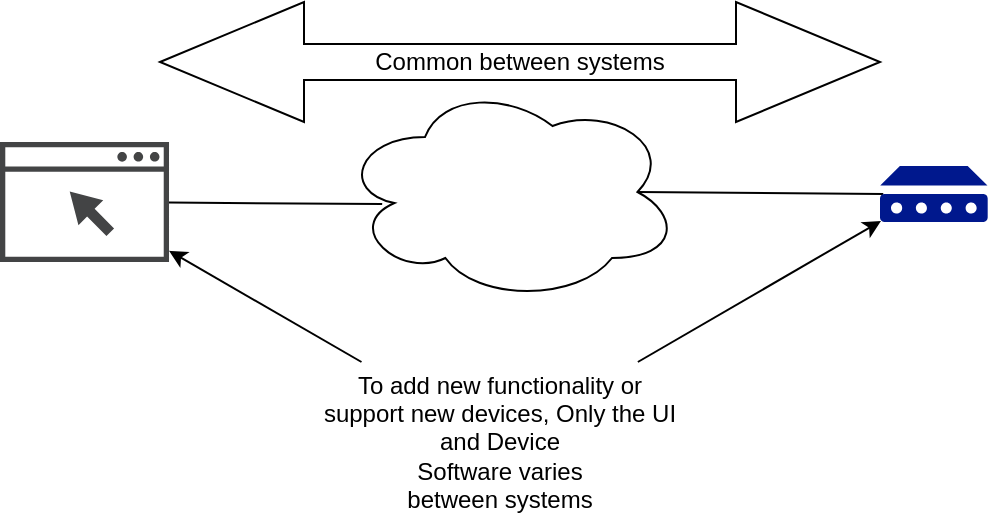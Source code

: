 <mxfile version="13.3.9" type="device"><diagram id="wvztk453wOrH8tOtsVLz" name="Page-1"><mxGraphModel dx="1102" dy="935" grid="1" gridSize="10" guides="1" tooltips="1" connect="1" arrows="1" fold="1" page="1" pageScale="1" pageWidth="850" pageHeight="1100" math="0" shadow="0"><root><mxCell id="0"/><mxCell id="1" parent="0"/><mxCell id="TVSBoyCBCi3Tx0UJPWMz-4" style="rounded=0;orthogonalLoop=1;jettySize=auto;html=1;endArrow=none;endFill=0;entryX=0.124;entryY=0.555;entryDx=0;entryDy=0;entryPerimeter=0;" edge="1" parent="1" source="TVSBoyCBCi3Tx0UJPWMz-1" target="TVSBoyCBCi3Tx0UJPWMz-2"><mxGeometry relative="1" as="geometry"/></mxCell><mxCell id="TVSBoyCBCi3Tx0UJPWMz-1" value="" style="pointerEvents=1;shadow=0;dashed=0;html=1;strokeColor=none;fillColor=#434445;aspect=fixed;labelPosition=center;verticalLabelPosition=bottom;verticalAlign=top;align=center;outlineConnect=0;shape=mxgraph.vvd.web_browser;" vertex="1" parent="1"><mxGeometry x="130" y="170" width="84.51" height="60" as="geometry"/></mxCell><mxCell id="TVSBoyCBCi3Tx0UJPWMz-2" value="" style="ellipse;shape=cloud;whiteSpace=wrap;html=1;" vertex="1" parent="1"><mxGeometry x="300" y="140" width="170" height="110" as="geometry"/></mxCell><mxCell id="TVSBoyCBCi3Tx0UJPWMz-5" style="edgeStyle=none;rounded=0;orthogonalLoop=1;jettySize=auto;html=1;exitX=0.03;exitY=0.5;exitDx=0;exitDy=0;exitPerimeter=0;entryX=0.875;entryY=0.5;entryDx=0;entryDy=0;entryPerimeter=0;endArrow=none;endFill=0;" edge="1" parent="1" source="TVSBoyCBCi3Tx0UJPWMz-3" target="TVSBoyCBCi3Tx0UJPWMz-2"><mxGeometry relative="1" as="geometry"/></mxCell><mxCell id="TVSBoyCBCi3Tx0UJPWMz-3" value="" style="aspect=fixed;pointerEvents=1;shadow=0;dashed=0;html=1;strokeColor=none;labelPosition=center;verticalLabelPosition=bottom;verticalAlign=top;align=center;fillColor=#00188D;shape=mxgraph.mscae.enterprise.device" vertex="1" parent="1"><mxGeometry x="570" y="182" width="53.85" height="28" as="geometry"/></mxCell><mxCell id="TVSBoyCBCi3Tx0UJPWMz-6" value="Common between systems" style="shape=doubleArrow;whiteSpace=wrap;html=1;" vertex="1" parent="1"><mxGeometry x="210" y="100" width="360" height="60" as="geometry"/></mxCell><mxCell id="TVSBoyCBCi3Tx0UJPWMz-11" style="edgeStyle=none;rounded=0;orthogonalLoop=1;jettySize=auto;html=1;entryX=0.01;entryY=0.98;entryDx=0;entryDy=0;entryPerimeter=0;endArrow=classic;endFill=1;" edge="1" parent="1" source="TVSBoyCBCi3Tx0UJPWMz-13" target="TVSBoyCBCi3Tx0UJPWMz-3"><mxGeometry relative="1" as="geometry"><mxPoint x="460.098" y="290.198" as="sourcePoint"/></mxGeometry></mxCell><mxCell id="TVSBoyCBCi3Tx0UJPWMz-12" style="edgeStyle=none;rounded=0;orthogonalLoop=1;jettySize=auto;html=1;endArrow=classic;endFill=1;" edge="1" parent="1" source="TVSBoyCBCi3Tx0UJPWMz-13" target="TVSBoyCBCi3Tx0UJPWMz-1"><mxGeometry relative="1" as="geometry"><mxPoint x="307.249" y="291.946" as="sourcePoint"/></mxGeometry></mxCell><mxCell id="TVSBoyCBCi3Tx0UJPWMz-13" value="&lt;div&gt;To add new functionality or support new devices, Only the UI and Device&lt;/div&gt;&lt;div&gt;Software varies&lt;/div&gt;&lt;div&gt;between systems&lt;/div&gt;" style="text;html=1;strokeColor=none;fillColor=none;align=center;verticalAlign=middle;whiteSpace=wrap;rounded=0;" vertex="1" parent="1"><mxGeometry x="290" y="280" width="180" height="80" as="geometry"/></mxCell></root></mxGraphModel></diagram></mxfile>